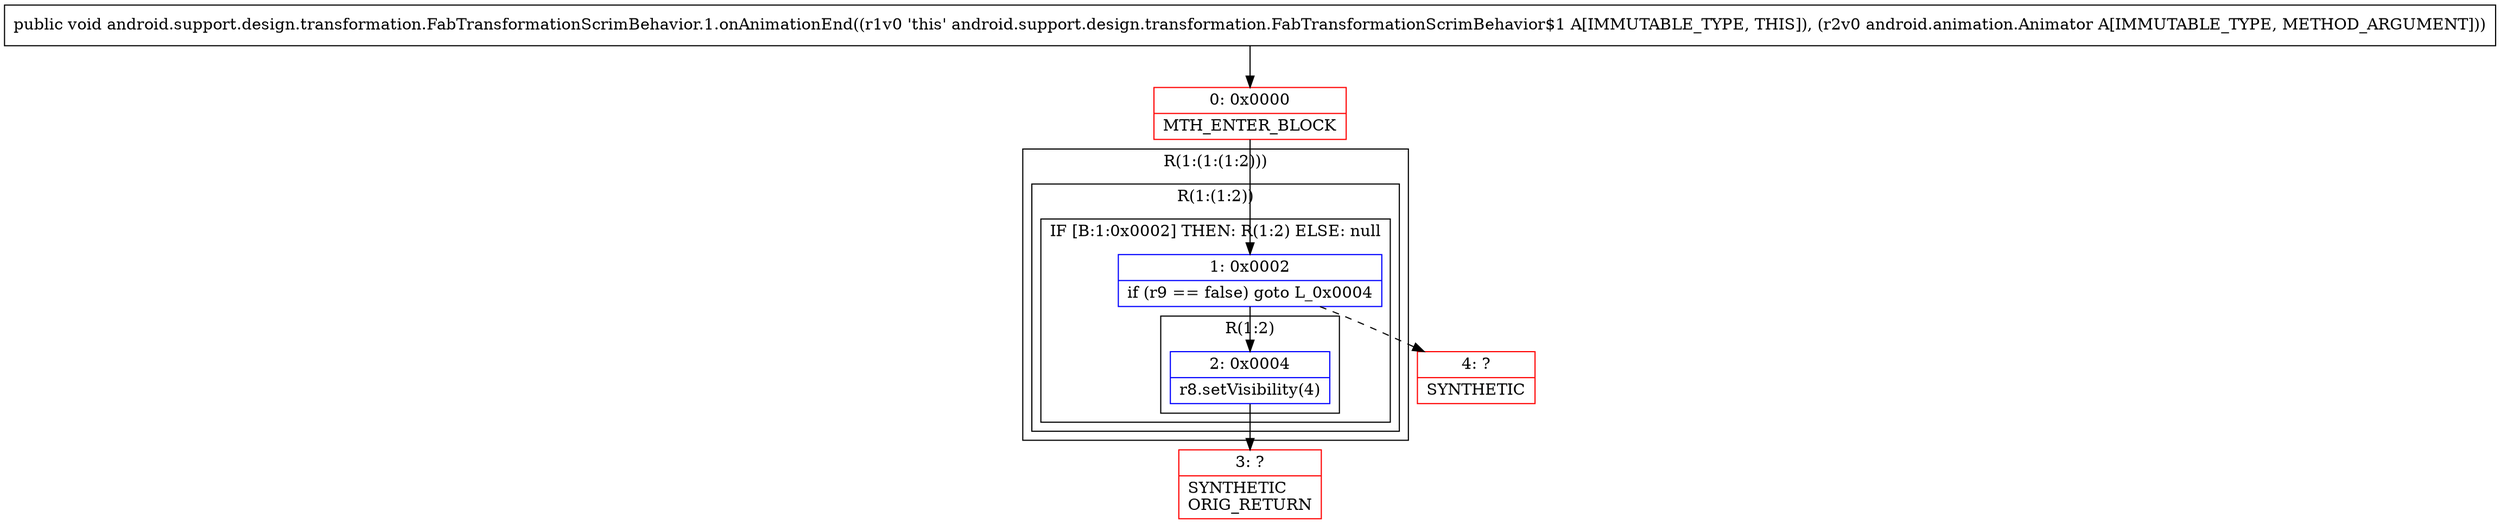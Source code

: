digraph "CFG forandroid.support.design.transformation.FabTransformationScrimBehavior.1.onAnimationEnd(Landroid\/animation\/Animator;)V" {
subgraph cluster_Region_488296906 {
label = "R(1:(1:(1:2)))";
node [shape=record,color=blue];
subgraph cluster_Region_1452626301 {
label = "R(1:(1:2))";
node [shape=record,color=blue];
subgraph cluster_IfRegion_504824436 {
label = "IF [B:1:0x0002] THEN: R(1:2) ELSE: null";
node [shape=record,color=blue];
Node_1 [shape=record,label="{1\:\ 0x0002|if (r9 == false) goto L_0x0004\l}"];
subgraph cluster_Region_1472778453 {
label = "R(1:2)";
node [shape=record,color=blue];
Node_2 [shape=record,label="{2\:\ 0x0004|r8.setVisibility(4)\l}"];
}
}
}
}
Node_0 [shape=record,color=red,label="{0\:\ 0x0000|MTH_ENTER_BLOCK\l}"];
Node_3 [shape=record,color=red,label="{3\:\ ?|SYNTHETIC\lORIG_RETURN\l}"];
Node_4 [shape=record,color=red,label="{4\:\ ?|SYNTHETIC\l}"];
MethodNode[shape=record,label="{public void android.support.design.transformation.FabTransformationScrimBehavior.1.onAnimationEnd((r1v0 'this' android.support.design.transformation.FabTransformationScrimBehavior$1 A[IMMUTABLE_TYPE, THIS]), (r2v0 android.animation.Animator A[IMMUTABLE_TYPE, METHOD_ARGUMENT])) }"];
MethodNode -> Node_0;
Node_1 -> Node_2;
Node_1 -> Node_4[style=dashed];
Node_2 -> Node_3;
Node_0 -> Node_1;
}

